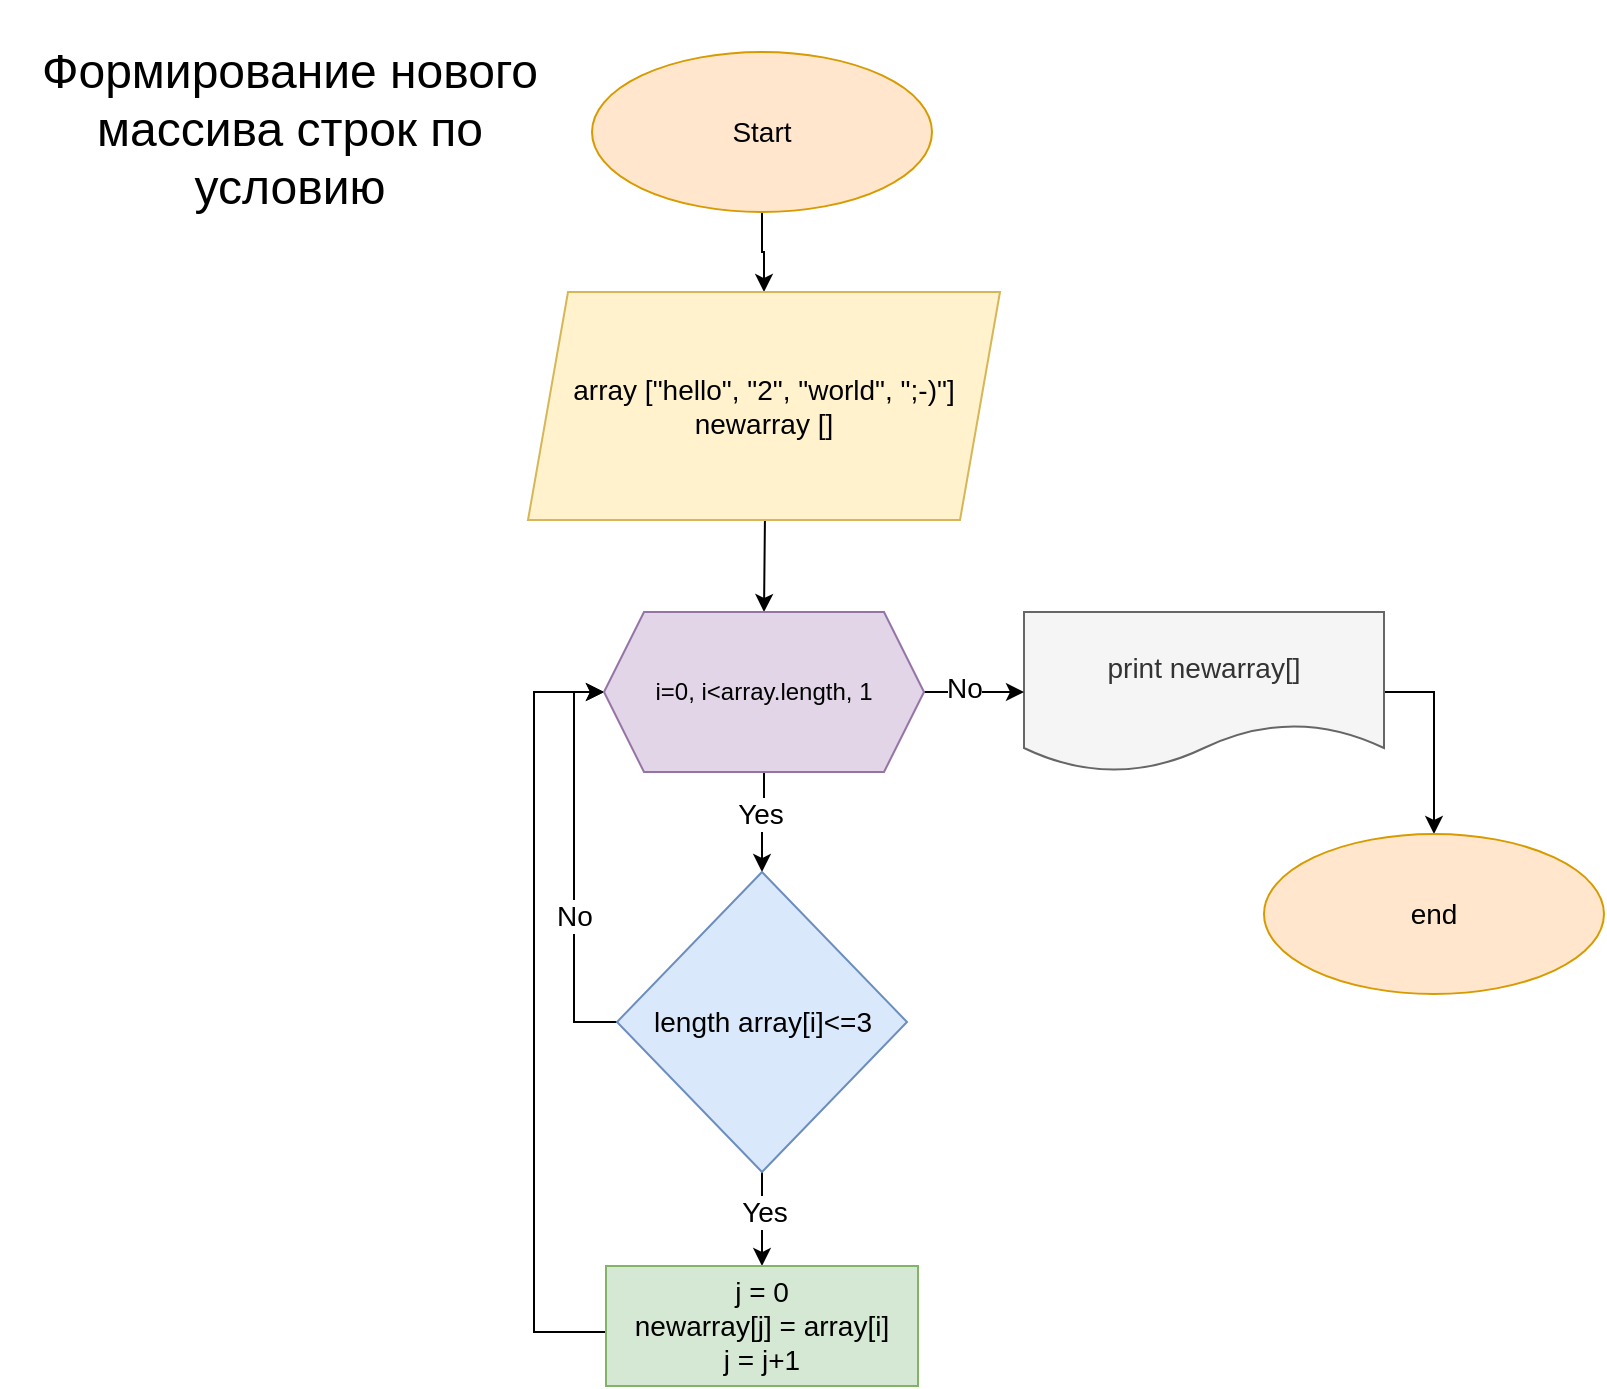 <mxfile version="20.8.10" type="device"><diagram id="FdfmNk4e4G4St8El5jFa" name="Page-1"><mxGraphModel dx="601" dy="600" grid="1" gridSize="10" guides="1" tooltips="1" connect="1" arrows="1" fold="1" page="1" pageScale="1" pageWidth="827" pageHeight="1169" math="0" shadow="0"><root><mxCell id="0"/><mxCell id="1" parent="0"/><mxCell id="ddLMAZo66oXNzuvuRIcR-18" value="" style="edgeStyle=orthogonalEdgeStyle;rounded=0;orthogonalLoop=1;jettySize=auto;html=1;fontSize=14;" parent="1" source="oQJxfu1EoW3rc0xD4lzt-1" target="oQJxfu1EoW3rc0xD4lzt-13" edge="1"><mxGeometry relative="1" as="geometry"/></mxCell><mxCell id="oQJxfu1EoW3rc0xD4lzt-1" value="&lt;font style=&quot;font-size: 14px;&quot;&gt;Start&lt;/font&gt;" style="ellipse;whiteSpace=wrap;html=1;fillColor=#ffe6cc;strokeColor=#d79b00;" parent="1" vertex="1"><mxGeometry x="309" y="30" width="170" height="80" as="geometry"/></mxCell><mxCell id="oQJxfu1EoW3rc0xD4lzt-5" value="" style="edgeStyle=orthogonalEdgeStyle;rounded=0;orthogonalLoop=1;jettySize=auto;html=1;fontSize=14;entryX=0.5;entryY=0;entryDx=0;entryDy=0;" parent="1" target="iJYA5Rhh0krXb-DE2aEN-1" edge="1"><mxGeometry relative="1" as="geometry"><mxPoint x="395" y="210" as="sourcePoint"/><mxPoint x="395" y="299" as="targetPoint"/></mxGeometry></mxCell><mxCell id="oQJxfu1EoW3rc0xD4lzt-10" value="" style="edgeStyle=orthogonalEdgeStyle;rounded=0;orthogonalLoop=1;jettySize=auto;html=1;fontSize=14;entryX=0.5;entryY=0;entryDx=0;entryDy=0;exitX=0.5;exitY=1;exitDx=0;exitDy=0;" parent="1" source="iJYA5Rhh0krXb-DE2aEN-1" target="ddLMAZo66oXNzuvuRIcR-1" edge="1"><mxGeometry relative="1" as="geometry"><mxPoint x="395" y="449" as="sourcePoint"/><mxPoint x="395" y="509" as="targetPoint"/></mxGeometry></mxCell><mxCell id="oQJxfu1EoW3rc0xD4lzt-12" value="Yes" style="edgeLabel;html=1;align=center;verticalAlign=middle;resizable=0;points=[];fontSize=14;" parent="oQJxfu1EoW3rc0xD4lzt-10" vertex="1" connectable="0"><mxGeometry x="-0.1" y="-2" relative="1" as="geometry"><mxPoint y="-2" as="offset"/></mxGeometry></mxCell><mxCell id="ddLMAZo66oXNzuvuRIcR-17" style="edgeStyle=orthogonalEdgeStyle;rounded=0;orthogonalLoop=1;jettySize=auto;html=1;entryX=0;entryY=0.5;entryDx=0;entryDy=0;fontSize=14;exitX=0;exitY=0.5;exitDx=0;exitDy=0;" parent="1" source="ddLMAZo66oXNzuvuRIcR-4" target="iJYA5Rhh0krXb-DE2aEN-1" edge="1"><mxGeometry relative="1" as="geometry"><Array as="points"><mxPoint x="316" y="670"/><mxPoint x="280" y="670"/><mxPoint x="280" y="350"/></Array><mxPoint x="334" y="820" as="sourcePoint"/><mxPoint x="322.5" y="374" as="targetPoint"/></mxGeometry></mxCell><mxCell id="_w0PNoKH41JBd3IFQ7Iu-6" style="edgeStyle=orthogonalEdgeStyle;rounded=0;orthogonalLoop=1;jettySize=auto;html=1;exitX=1;exitY=0.5;exitDx=0;exitDy=0;fontSize=20;" parent="1" source="oQJxfu1EoW3rc0xD4lzt-8" target="_w0PNoKH41JBd3IFQ7Iu-5" edge="1"><mxGeometry relative="1" as="geometry"/></mxCell><mxCell id="oQJxfu1EoW3rc0xD4lzt-8" value="print newarray[]" style="shape=document;whiteSpace=wrap;html=1;boundedLbl=1;fontSize=14;fillColor=#f5f5f5;fontColor=#333333;strokeColor=#666666;" parent="1" vertex="1"><mxGeometry x="525" y="310" width="180" height="80" as="geometry"/></mxCell><mxCell id="oQJxfu1EoW3rc0xD4lzt-13" value="array [&quot;hello&quot;, &quot;2&quot;, &quot;world&quot;, &quot;;-)&quot;]&lt;br&gt;newarray []" style="shape=parallelogram;perimeter=parallelogramPerimeter;whiteSpace=wrap;html=1;fixedSize=1;fontSize=14;fillColor=#fff2cc;strokeColor=#d6b656;" parent="1" vertex="1"><mxGeometry x="277" y="150" width="236" height="114" as="geometry"/></mxCell><mxCell id="_w0PNoKH41JBd3IFQ7Iu-3" value="&lt;span style=&quot;font-size: 24px;&quot;&gt;Формирование нового массива строк по условию&lt;/span&gt;" style="text;html=1;strokeColor=none;fillColor=none;align=center;verticalAlign=middle;whiteSpace=wrap;rounded=0;fontSize=20;" parent="1" vertex="1"><mxGeometry x="13" y="4" width="290" height="130" as="geometry"/></mxCell><mxCell id="_w0PNoKH41JBd3IFQ7Iu-5" value="&lt;font style=&quot;font-size: 14px;&quot;&gt;end&lt;/font&gt;" style="ellipse;whiteSpace=wrap;html=1;fillColor=#ffe6cc;strokeColor=#d79b00;" parent="1" vertex="1"><mxGeometry x="645" y="421" width="170" height="80" as="geometry"/></mxCell><mxCell id="ddLMAZo66oXNzuvuRIcR-5" value="" style="edgeStyle=orthogonalEdgeStyle;rounded=0;orthogonalLoop=1;jettySize=auto;html=1;fontSize=14;" parent="1" source="ddLMAZo66oXNzuvuRIcR-1" target="ddLMAZo66oXNzuvuRIcR-4" edge="1"><mxGeometry relative="1" as="geometry"/></mxCell><mxCell id="ddLMAZo66oXNzuvuRIcR-6" value="Yes" style="edgeLabel;html=1;align=center;verticalAlign=middle;resizable=0;points=[];fontSize=14;" parent="ddLMAZo66oXNzuvuRIcR-5" vertex="1" connectable="0"><mxGeometry x="-0.14" y="1" relative="1" as="geometry"><mxPoint as="offset"/></mxGeometry></mxCell><mxCell id="ddLMAZo66oXNzuvuRIcR-12" style="edgeStyle=orthogonalEdgeStyle;rounded=0;orthogonalLoop=1;jettySize=auto;html=1;entryX=0;entryY=0.5;entryDx=0;entryDy=0;fontSize=14;exitX=0;exitY=0.5;exitDx=0;exitDy=0;" parent="1" source="ddLMAZo66oXNzuvuRIcR-1" target="iJYA5Rhh0krXb-DE2aEN-1" edge="1"><mxGeometry relative="1" as="geometry"><Array as="points"><mxPoint x="300" y="515"/><mxPoint x="300" y="350"/></Array><mxPoint x="662.5" y="600" as="targetPoint"/></mxGeometry></mxCell><mxCell id="ddLMAZo66oXNzuvuRIcR-13" value="No" style="edgeLabel;html=1;align=center;verticalAlign=middle;resizable=0;points=[];fontSize=14;" parent="ddLMAZo66oXNzuvuRIcR-12" vertex="1" connectable="0"><mxGeometry x="-0.528" y="2" relative="1" as="geometry"><mxPoint x="2" y="-27" as="offset"/></mxGeometry></mxCell><mxCell id="ddLMAZo66oXNzuvuRIcR-1" value="length array[i]&amp;lt;=3" style="rhombus;whiteSpace=wrap;html=1;fontSize=14;fillColor=#dae8fc;strokeColor=#6c8ebf;" parent="1" vertex="1"><mxGeometry x="321.5" y="440" width="145" height="150" as="geometry"/></mxCell><mxCell id="ddLMAZo66oXNzuvuRIcR-4" value="j = 0&lt;br&gt;newarray[j] = array[i]&lt;br&gt;j = j+1" style="rounded=0;whiteSpace=wrap;html=1;fontSize=14;fillColor=#d5e8d4;strokeColor=#82b366;" parent="1" vertex="1"><mxGeometry x="316" y="637" width="156" height="60" as="geometry"/></mxCell><mxCell id="jin9VClvjnVngAdaUXKy-9" value="" style="edgeStyle=orthogonalEdgeStyle;rounded=0;orthogonalLoop=1;jettySize=auto;html=1;fontSize=14;exitX=1;exitY=0.5;exitDx=0;exitDy=0;" parent="1" source="iJYA5Rhh0krXb-DE2aEN-1" target="oQJxfu1EoW3rc0xD4lzt-8" edge="1"><mxGeometry relative="1" as="geometry"><mxPoint x="475" y="350" as="sourcePoint"/></mxGeometry></mxCell><mxCell id="jin9VClvjnVngAdaUXKy-10" value="No" style="edgeLabel;html=1;align=center;verticalAlign=middle;resizable=0;points=[];fontSize=14;" parent="jin9VClvjnVngAdaUXKy-9" vertex="1" connectable="0"><mxGeometry x="-0.246" y="-4" relative="1" as="geometry"><mxPoint x="1" y="-6" as="offset"/></mxGeometry></mxCell><mxCell id="iJYA5Rhh0krXb-DE2aEN-1" value="i=0, i&amp;lt;array.length, 1" style="shape=hexagon;perimeter=hexagonPerimeter2;whiteSpace=wrap;html=1;fixedSize=1;fillColor=#e1d5e7;strokeColor=#9673a6;" parent="1" vertex="1"><mxGeometry x="315" y="310" width="160" height="80" as="geometry"/></mxCell></root></mxGraphModel></diagram></mxfile>